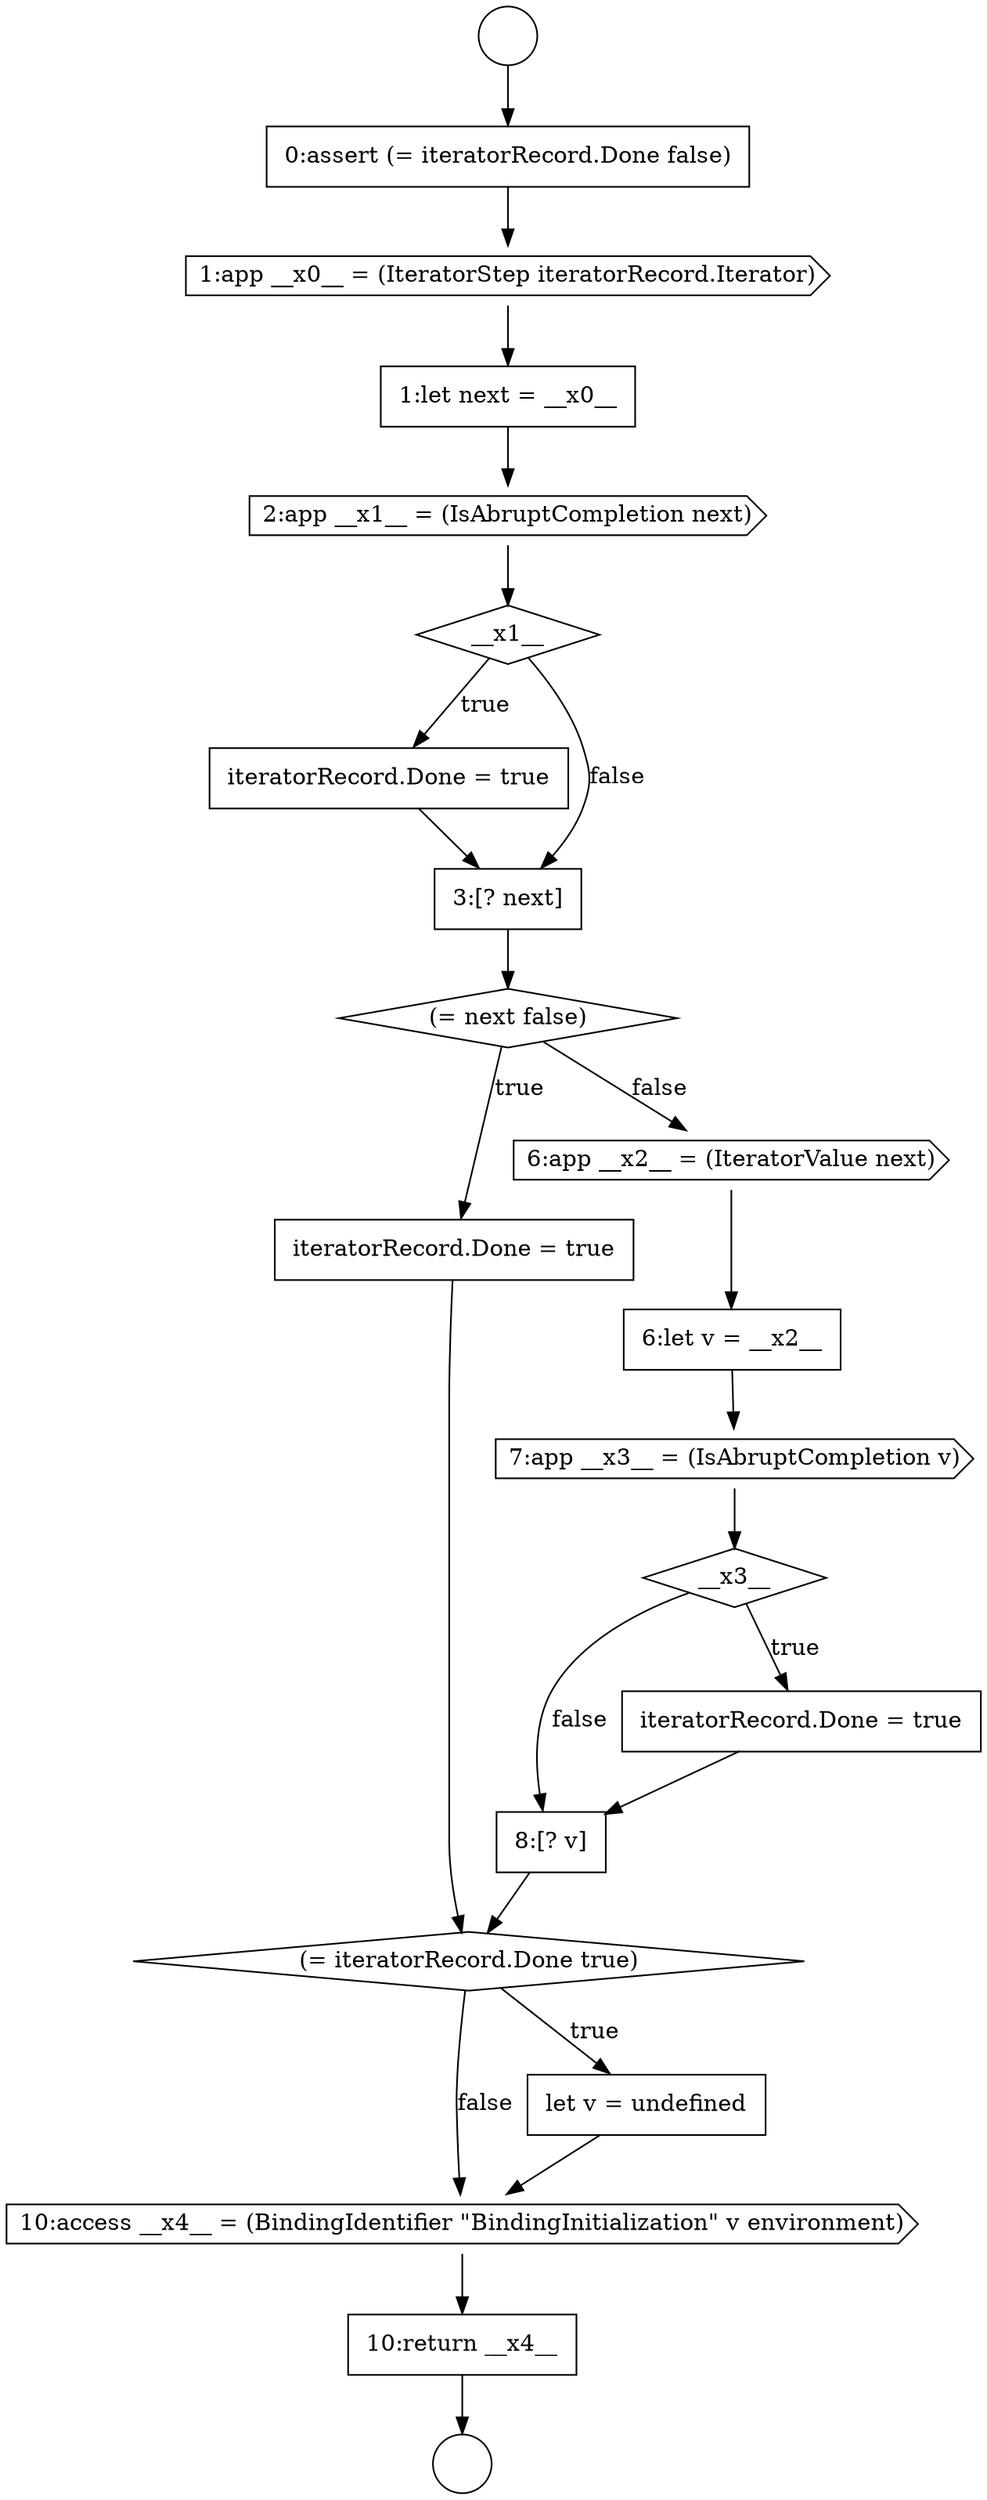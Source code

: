 digraph {
  node8005 [shape=circle label=" " color="black" fillcolor="white" style=filled]
  node8012 [shape=none, margin=0, label=<<font color="black">
    <table border="0" cellborder="1" cellspacing="0" cellpadding="10">
      <tr><td align="left">iteratorRecord.Done = true</td></tr>
    </table>
  </font>> color="black" fillcolor="white" style=filled]
  node8025 [shape=none, margin=0, label=<<font color="black">
    <table border="0" cellborder="1" cellspacing="0" cellpadding="10">
      <tr><td align="left">10:return __x4__</td></tr>
    </table>
  </font>> color="black" fillcolor="white" style=filled]
  node8022 [shape=diamond, label=<<font color="black">(= iteratorRecord.Done true)</font>> color="black" fillcolor="white" style=filled]
  node8018 [shape=cds, label=<<font color="black">7:app __x3__ = (IsAbruptCompletion v)</font>> color="black" fillcolor="white" style=filled]
  node8021 [shape=none, margin=0, label=<<font color="black">
    <table border="0" cellborder="1" cellspacing="0" cellpadding="10">
      <tr><td align="left">8:[? v]</td></tr>
    </table>
  </font>> color="black" fillcolor="white" style=filled]
  node8013 [shape=none, margin=0, label=<<font color="black">
    <table border="0" cellborder="1" cellspacing="0" cellpadding="10">
      <tr><td align="left">3:[? next]</td></tr>
    </table>
  </font>> color="black" fillcolor="white" style=filled]
  node8015 [shape=none, margin=0, label=<<font color="black">
    <table border="0" cellborder="1" cellspacing="0" cellpadding="10">
      <tr><td align="left">iteratorRecord.Done = true</td></tr>
    </table>
  </font>> color="black" fillcolor="white" style=filled]
  node8010 [shape=cds, label=<<font color="black">2:app __x1__ = (IsAbruptCompletion next)</font>> color="black" fillcolor="white" style=filled]
  node8007 [shape=none, margin=0, label=<<font color="black">
    <table border="0" cellborder="1" cellspacing="0" cellpadding="10">
      <tr><td align="left">0:assert (= iteratorRecord.Done false)</td></tr>
    </table>
  </font>> color="black" fillcolor="white" style=filled]
  node8020 [shape=none, margin=0, label=<<font color="black">
    <table border="0" cellborder="1" cellspacing="0" cellpadding="10">
      <tr><td align="left">iteratorRecord.Done = true</td></tr>
    </table>
  </font>> color="black" fillcolor="white" style=filled]
  node8024 [shape=cds, label=<<font color="black">10:access __x4__ = (BindingIdentifier &quot;BindingInitialization&quot; v environment)</font>> color="black" fillcolor="white" style=filled]
  node8011 [shape=diamond, label=<<font color="black">__x1__</font>> color="black" fillcolor="white" style=filled]
  node8019 [shape=diamond, label=<<font color="black">__x3__</font>> color="black" fillcolor="white" style=filled]
  node8009 [shape=none, margin=0, label=<<font color="black">
    <table border="0" cellborder="1" cellspacing="0" cellpadding="10">
      <tr><td align="left">1:let next = __x0__</td></tr>
    </table>
  </font>> color="black" fillcolor="white" style=filled]
  node8016 [shape=cds, label=<<font color="black">6:app __x2__ = (IteratorValue next)</font>> color="black" fillcolor="white" style=filled]
  node8014 [shape=diamond, label=<<font color="black">(= next false)</font>> color="black" fillcolor="white" style=filled]
  node8017 [shape=none, margin=0, label=<<font color="black">
    <table border="0" cellborder="1" cellspacing="0" cellpadding="10">
      <tr><td align="left">6:let v = __x2__</td></tr>
    </table>
  </font>> color="black" fillcolor="white" style=filled]
  node8008 [shape=cds, label=<<font color="black">1:app __x0__ = (IteratorStep iteratorRecord.Iterator)</font>> color="black" fillcolor="white" style=filled]
  node8023 [shape=none, margin=0, label=<<font color="black">
    <table border="0" cellborder="1" cellspacing="0" cellpadding="10">
      <tr><td align="left">let v = undefined</td></tr>
    </table>
  </font>> color="black" fillcolor="white" style=filled]
  node8006 [shape=circle label=" " color="black" fillcolor="white" style=filled]
  node8014 -> node8015 [label=<<font color="black">true</font>> color="black"]
  node8014 -> node8016 [label=<<font color="black">false</font>> color="black"]
  node8021 -> node8022 [ color="black"]
  node8009 -> node8010 [ color="black"]
  node8016 -> node8017 [ color="black"]
  node8025 -> node8006 [ color="black"]
  node8017 -> node8018 [ color="black"]
  node8018 -> node8019 [ color="black"]
  node8007 -> node8008 [ color="black"]
  node8019 -> node8020 [label=<<font color="black">true</font>> color="black"]
  node8019 -> node8021 [label=<<font color="black">false</font>> color="black"]
  node8013 -> node8014 [ color="black"]
  node8010 -> node8011 [ color="black"]
  node8008 -> node8009 [ color="black"]
  node8020 -> node8021 [ color="black"]
  node8005 -> node8007 [ color="black"]
  node8024 -> node8025 [ color="black"]
  node8015 -> node8022 [ color="black"]
  node8011 -> node8012 [label=<<font color="black">true</font>> color="black"]
  node8011 -> node8013 [label=<<font color="black">false</font>> color="black"]
  node8023 -> node8024 [ color="black"]
  node8022 -> node8023 [label=<<font color="black">true</font>> color="black"]
  node8022 -> node8024 [label=<<font color="black">false</font>> color="black"]
  node8012 -> node8013 [ color="black"]
}
